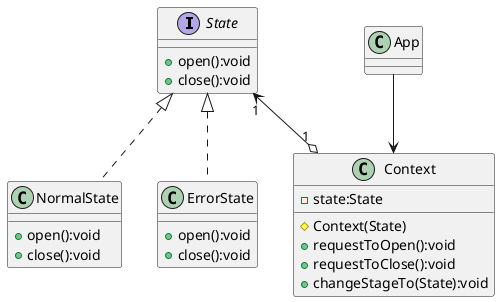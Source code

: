 @startuml
interface State{
+ open():void
+ close():void
}
Class NormalState{
+ open():void
+ close():void
}
Class ErrorState{
+ open():void
+ close():void
}
Class Context{
- state:State
# Context(State)
+ requestToOpen():void
+ requestToClose():void
+ changeStageTo(State):void
}
App --> Context
State "1" <--o "1" Context
State <|.. ErrorState
State <|.. NormalState
@enduml